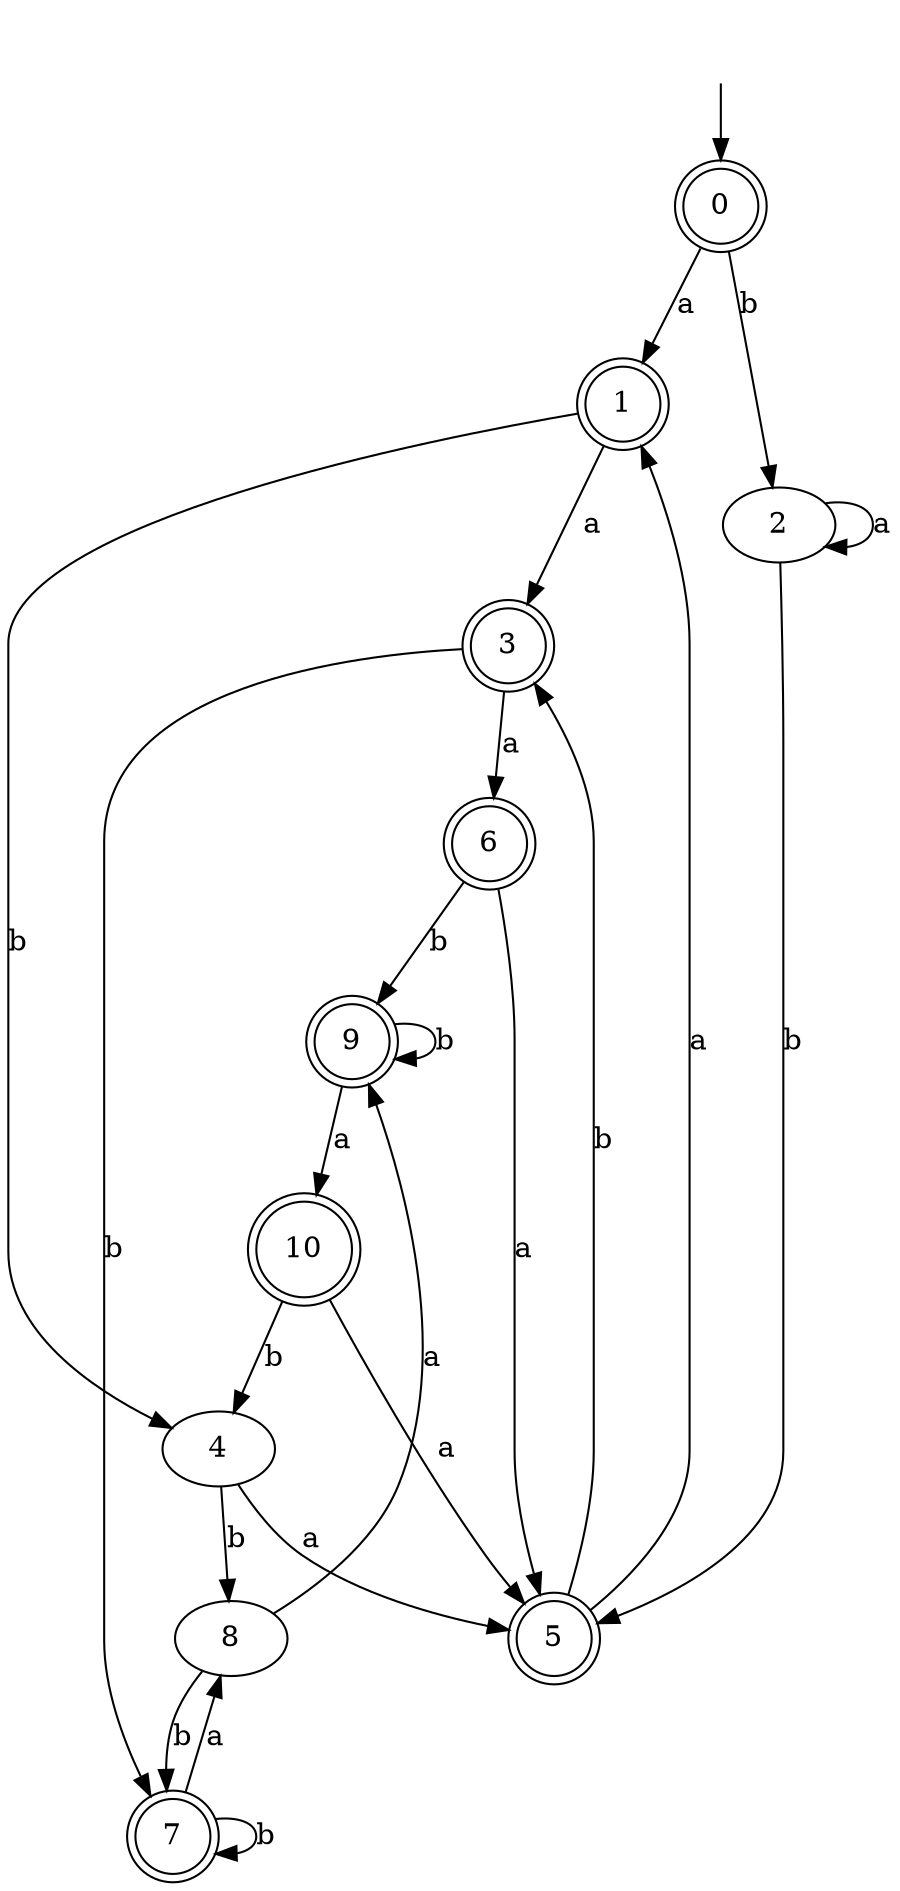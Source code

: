 digraph RandomDFA {
  __start0 [label="", shape=none];
  __start0 -> 0 [label=""];
  0 [shape=circle] [shape=doublecircle]
  0 -> 1 [label="a"]
  0 -> 2 [label="b"]
  1 [shape=doublecircle]
  1 -> 3 [label="a"]
  1 -> 4 [label="b"]
  2
  2 -> 2 [label="a"]
  2 -> 5 [label="b"]
  3 [shape=doublecircle]
  3 -> 6 [label="a"]
  3 -> 7 [label="b"]
  4
  4 -> 5 [label="a"]
  4 -> 8 [label="b"]
  5 [shape=doublecircle]
  5 -> 1 [label="a"]
  5 -> 3 [label="b"]
  6 [shape=doublecircle]
  6 -> 5 [label="a"]
  6 -> 9 [label="b"]
  7 [shape=doublecircle]
  7 -> 8 [label="a"]
  7 -> 7 [label="b"]
  8
  8 -> 9 [label="a"]
  8 -> 7 [label="b"]
  9 [shape=doublecircle]
  9 -> 10 [label="a"]
  9 -> 9 [label="b"]
  10 [shape=doublecircle]
  10 -> 5 [label="a"]
  10 -> 4 [label="b"]
}
